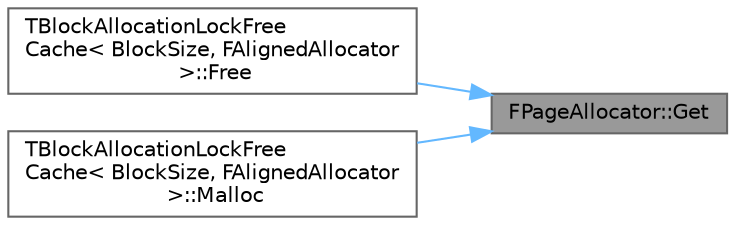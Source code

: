 digraph "FPageAllocator::Get"
{
 // INTERACTIVE_SVG=YES
 // LATEX_PDF_SIZE
  bgcolor="transparent";
  edge [fontname=Helvetica,fontsize=10,labelfontname=Helvetica,labelfontsize=10];
  node [fontname=Helvetica,fontsize=10,shape=box,height=0.2,width=0.4];
  rankdir="RL";
  Node1 [id="Node000001",label="FPageAllocator::Get",height=0.2,width=0.4,color="gray40", fillcolor="grey60", style="filled", fontcolor="black",tooltip=" "];
  Node1 -> Node2 [id="edge1_Node000001_Node000002",dir="back",color="steelblue1",style="solid",tooltip=" "];
  Node2 [id="Node000002",label="TBlockAllocationLockFree\lCache\< BlockSize, FAlignedAllocator\l \>::Free",height=0.2,width=0.4,color="grey40", fillcolor="white", style="filled",URL="$d1/d81/classTBlockAllocationLockFreeCache.html#ae5d3de496aa033d8adbc8b669cfb5c91",tooltip=" "];
  Node1 -> Node3 [id="edge2_Node000001_Node000003",dir="back",color="steelblue1",style="solid",tooltip=" "];
  Node3 [id="Node000003",label="TBlockAllocationLockFree\lCache\< BlockSize, FAlignedAllocator\l \>::Malloc",height=0.2,width=0.4,color="grey40", fillcolor="white", style="filled",URL="$d1/d81/classTBlockAllocationLockFreeCache.html#a7160428848e34ec3ac0e68570f9e99f4",tooltip=" "];
}
